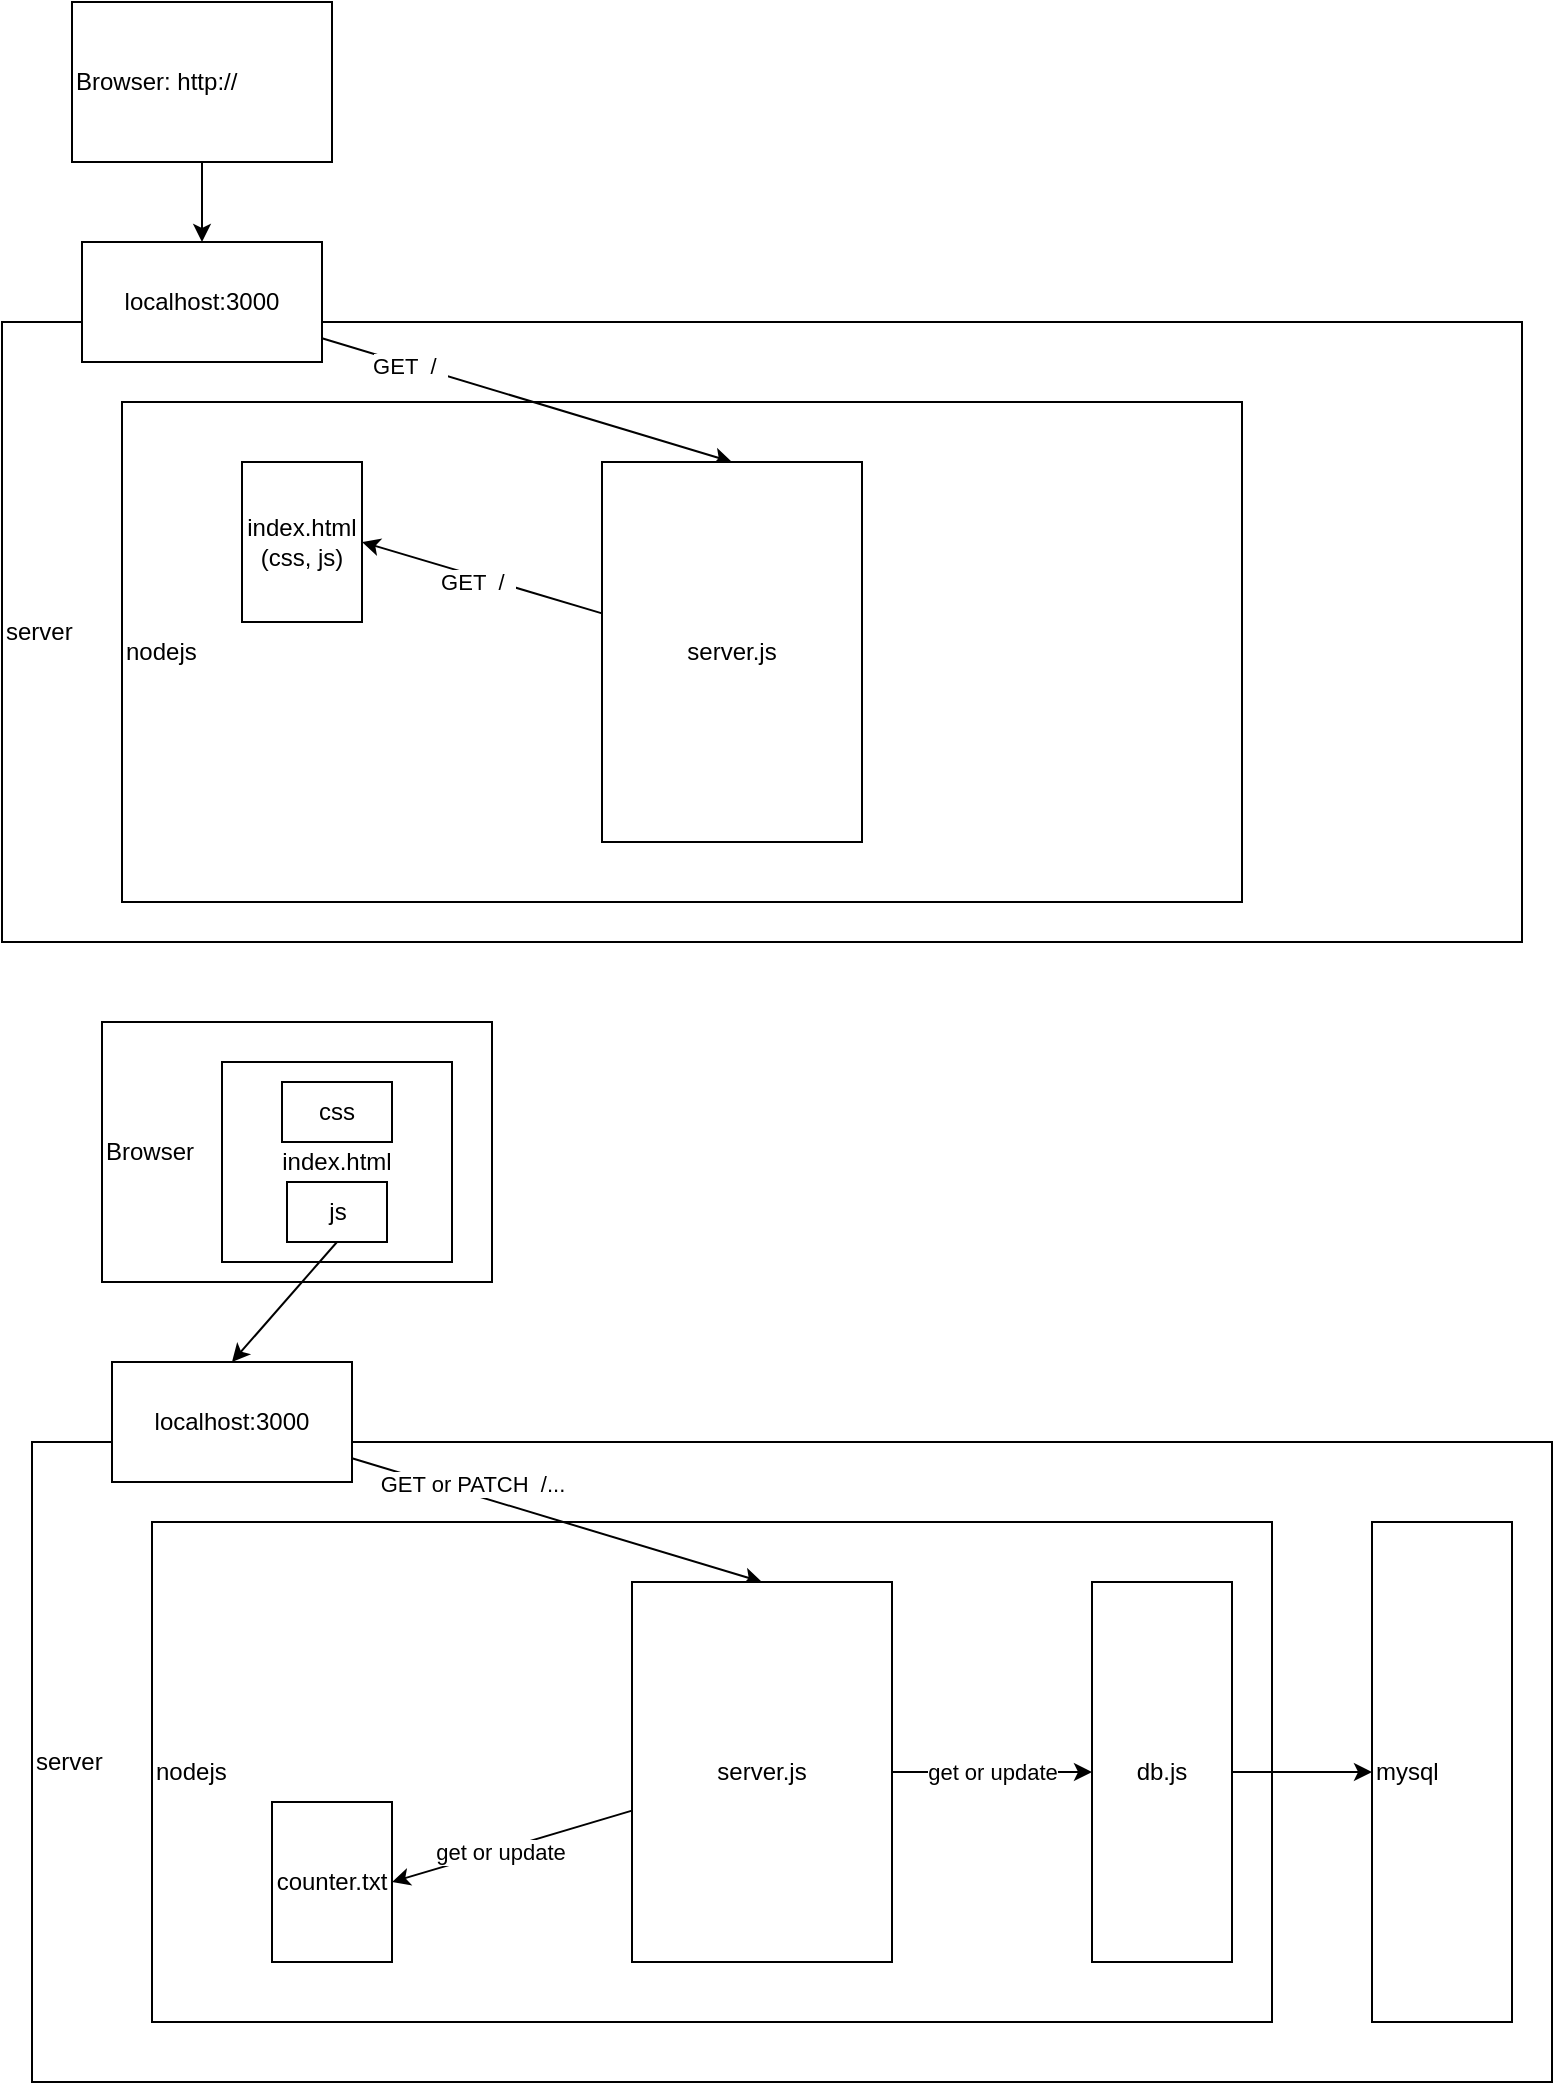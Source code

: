 <mxfile>
    <diagram id="zcQK7zaFIrNeorPDGp8W" name="Page-1">
        <mxGraphModel dx="3243" dy="1231" grid="1" gridSize="10" guides="1" tooltips="1" connect="1" arrows="1" fold="1" page="1" pageScale="1" pageWidth="850" pageHeight="1100" math="0" shadow="0">
            <root>
                <mxCell id="0"/>
                <mxCell id="1" parent="0"/>
                <mxCell id="2" value="Browser" style="rounded=0;whiteSpace=wrap;html=1;align=left;" vertex="1" parent="1">
                    <mxGeometry x="88" y="540" width="195" height="130" as="geometry"/>
                </mxCell>
                <mxCell id="3" value="server" style="rounded=0;whiteSpace=wrap;html=1;align=left;" vertex="1" parent="1">
                    <mxGeometry x="53" y="750" width="760" height="320" as="geometry"/>
                </mxCell>
                <mxCell id="4" value="nodejs" style="rounded=0;whiteSpace=wrap;html=1;align=left;" vertex="1" parent="1">
                    <mxGeometry x="113" y="790" width="560" height="250" as="geometry"/>
                </mxCell>
                <mxCell id="5" value="mysql" style="rounded=0;whiteSpace=wrap;html=1;align=left;" vertex="1" parent="1">
                    <mxGeometry x="723" y="790" width="70" height="250" as="geometry"/>
                </mxCell>
                <mxCell id="23" style="edgeStyle=none;html=1;entryX=0.5;entryY=0;entryDx=0;entryDy=0;" edge="1" parent="1" source="6" target="8">
                    <mxGeometry relative="1" as="geometry"/>
                </mxCell>
                <mxCell id="24" value="GET or PATCH&amp;nbsp; /..." style="edgeLabel;html=1;align=center;verticalAlign=middle;resizable=0;points=[];" vertex="1" connectable="0" parent="23">
                    <mxGeometry x="-0.572" relative="1" as="geometry">
                        <mxPoint x="16" y="-1" as="offset"/>
                    </mxGeometry>
                </mxCell>
                <mxCell id="6" value="localhost:3000" style="rounded=0;whiteSpace=wrap;html=1;" vertex="1" parent="1">
                    <mxGeometry x="93" y="710" width="120" height="60" as="geometry"/>
                </mxCell>
                <mxCell id="17" style="edgeStyle=none;html=1;entryX=1;entryY=0.5;entryDx=0;entryDy=0;" edge="1" parent="1" source="8" target="10">
                    <mxGeometry relative="1" as="geometry"/>
                </mxCell>
                <mxCell id="18" value="get or update" style="edgeLabel;html=1;align=center;verticalAlign=middle;resizable=0;points=[];" vertex="1" connectable="0" parent="17">
                    <mxGeometry x="0.345" y="3" relative="1" as="geometry">
                        <mxPoint x="13" y="-6" as="offset"/>
                    </mxGeometry>
                </mxCell>
                <mxCell id="19" value="" style="edgeStyle=none;html=1;" edge="1" parent="1" source="8" target="9">
                    <mxGeometry relative="1" as="geometry"/>
                </mxCell>
                <mxCell id="20" value="get or update" style="edgeLabel;html=1;align=center;verticalAlign=middle;resizable=0;points=[];" vertex="1" connectable="0" parent="19">
                    <mxGeometry x="-0.26" y="-2" relative="1" as="geometry">
                        <mxPoint x="13" y="-2" as="offset"/>
                    </mxGeometry>
                </mxCell>
                <mxCell id="8" value="server.js" style="rounded=0;whiteSpace=wrap;html=1;" vertex="1" parent="1">
                    <mxGeometry x="353" y="820" width="130" height="190" as="geometry"/>
                </mxCell>
                <mxCell id="21" style="edgeStyle=none;html=1;entryX=0;entryY=0.5;entryDx=0;entryDy=0;" edge="1" parent="1" source="9" target="5">
                    <mxGeometry relative="1" as="geometry"/>
                </mxCell>
                <mxCell id="9" value="db.js" style="rounded=0;whiteSpace=wrap;html=1;" vertex="1" parent="1">
                    <mxGeometry x="583" y="820" width="70" height="190" as="geometry"/>
                </mxCell>
                <mxCell id="10" value="counter.txt" style="rounded=0;whiteSpace=wrap;html=1;" vertex="1" parent="1">
                    <mxGeometry x="173" y="930" width="60" height="80" as="geometry"/>
                </mxCell>
                <mxCell id="25" style="edgeStyle=none;html=1;entryX=0.5;entryY=0;entryDx=0;entryDy=0;" edge="1" parent="1" source="26" target="32">
                    <mxGeometry relative="1" as="geometry"/>
                </mxCell>
                <mxCell id="26" value="Browser: http://" style="rounded=0;whiteSpace=wrap;html=1;align=left;" vertex="1" parent="1">
                    <mxGeometry x="73" y="30" width="130" height="80" as="geometry"/>
                </mxCell>
                <mxCell id="27" value="server" style="rounded=0;whiteSpace=wrap;html=1;align=left;" vertex="1" parent="1">
                    <mxGeometry x="38" y="190" width="760" height="310" as="geometry"/>
                </mxCell>
                <mxCell id="28" value="nodejs" style="rounded=0;whiteSpace=wrap;html=1;align=left;" vertex="1" parent="1">
                    <mxGeometry x="98" y="230" width="560" height="250" as="geometry"/>
                </mxCell>
                <mxCell id="30" style="edgeStyle=none;html=1;entryX=0.5;entryY=0;entryDx=0;entryDy=0;" edge="1" parent="1" source="32" target="40">
                    <mxGeometry relative="1" as="geometry"/>
                </mxCell>
                <mxCell id="31" value="GET&amp;nbsp; /&amp;nbsp;&amp;nbsp;" style="edgeLabel;html=1;align=center;verticalAlign=middle;resizable=0;points=[];" vertex="1" connectable="0" parent="30">
                    <mxGeometry x="-0.572" relative="1" as="geometry">
                        <mxPoint as="offset"/>
                    </mxGeometry>
                </mxCell>
                <mxCell id="32" value="localhost:3000" style="rounded=0;whiteSpace=wrap;html=1;" vertex="1" parent="1">
                    <mxGeometry x="78" y="150" width="120" height="60" as="geometry"/>
                </mxCell>
                <mxCell id="33" value="index.html&lt;br&gt;(css, js)" style="rounded=0;whiteSpace=wrap;html=1;" vertex="1" parent="1">
                    <mxGeometry x="158" y="260" width="60" height="80" as="geometry"/>
                </mxCell>
                <mxCell id="34" style="edgeStyle=none;html=1;entryX=1;entryY=0.5;entryDx=0;entryDy=0;" edge="1" parent="1" source="40" target="33">
                    <mxGeometry relative="1" as="geometry"/>
                </mxCell>
                <mxCell id="35" value="GET&amp;nbsp; /&amp;nbsp;&amp;nbsp;" style="edgeLabel;html=1;align=center;verticalAlign=middle;resizable=0;points=[];" vertex="1" connectable="0" parent="34">
                    <mxGeometry x="0.279" y="1" relative="1" as="geometry">
                        <mxPoint x="15" y="6" as="offset"/>
                    </mxGeometry>
                </mxCell>
                <mxCell id="40" value="server.js" style="rounded=0;whiteSpace=wrap;html=1;" vertex="1" parent="1">
                    <mxGeometry x="338" y="260" width="130" height="190" as="geometry"/>
                </mxCell>
                <mxCell id="44" value="index.html" style="rounded=0;whiteSpace=wrap;html=1;" vertex="1" parent="1">
                    <mxGeometry x="148" y="560" width="115" height="100" as="geometry"/>
                </mxCell>
                <mxCell id="45" value="css" style="rounded=0;whiteSpace=wrap;html=1;" vertex="1" parent="1">
                    <mxGeometry x="178" y="570" width="55" height="30" as="geometry"/>
                </mxCell>
                <mxCell id="46" value="js" style="rounded=0;whiteSpace=wrap;html=1;" vertex="1" parent="1">
                    <mxGeometry x="180.5" y="620" width="50" height="30" as="geometry"/>
                </mxCell>
                <mxCell id="14" style="edgeStyle=none;html=1;entryX=0.5;entryY=0;entryDx=0;entryDy=0;exitX=0.5;exitY=1;exitDx=0;exitDy=0;" edge="1" parent="1" source="46" target="6">
                    <mxGeometry relative="1" as="geometry"/>
                </mxCell>
            </root>
        </mxGraphModel>
    </diagram>
</mxfile>